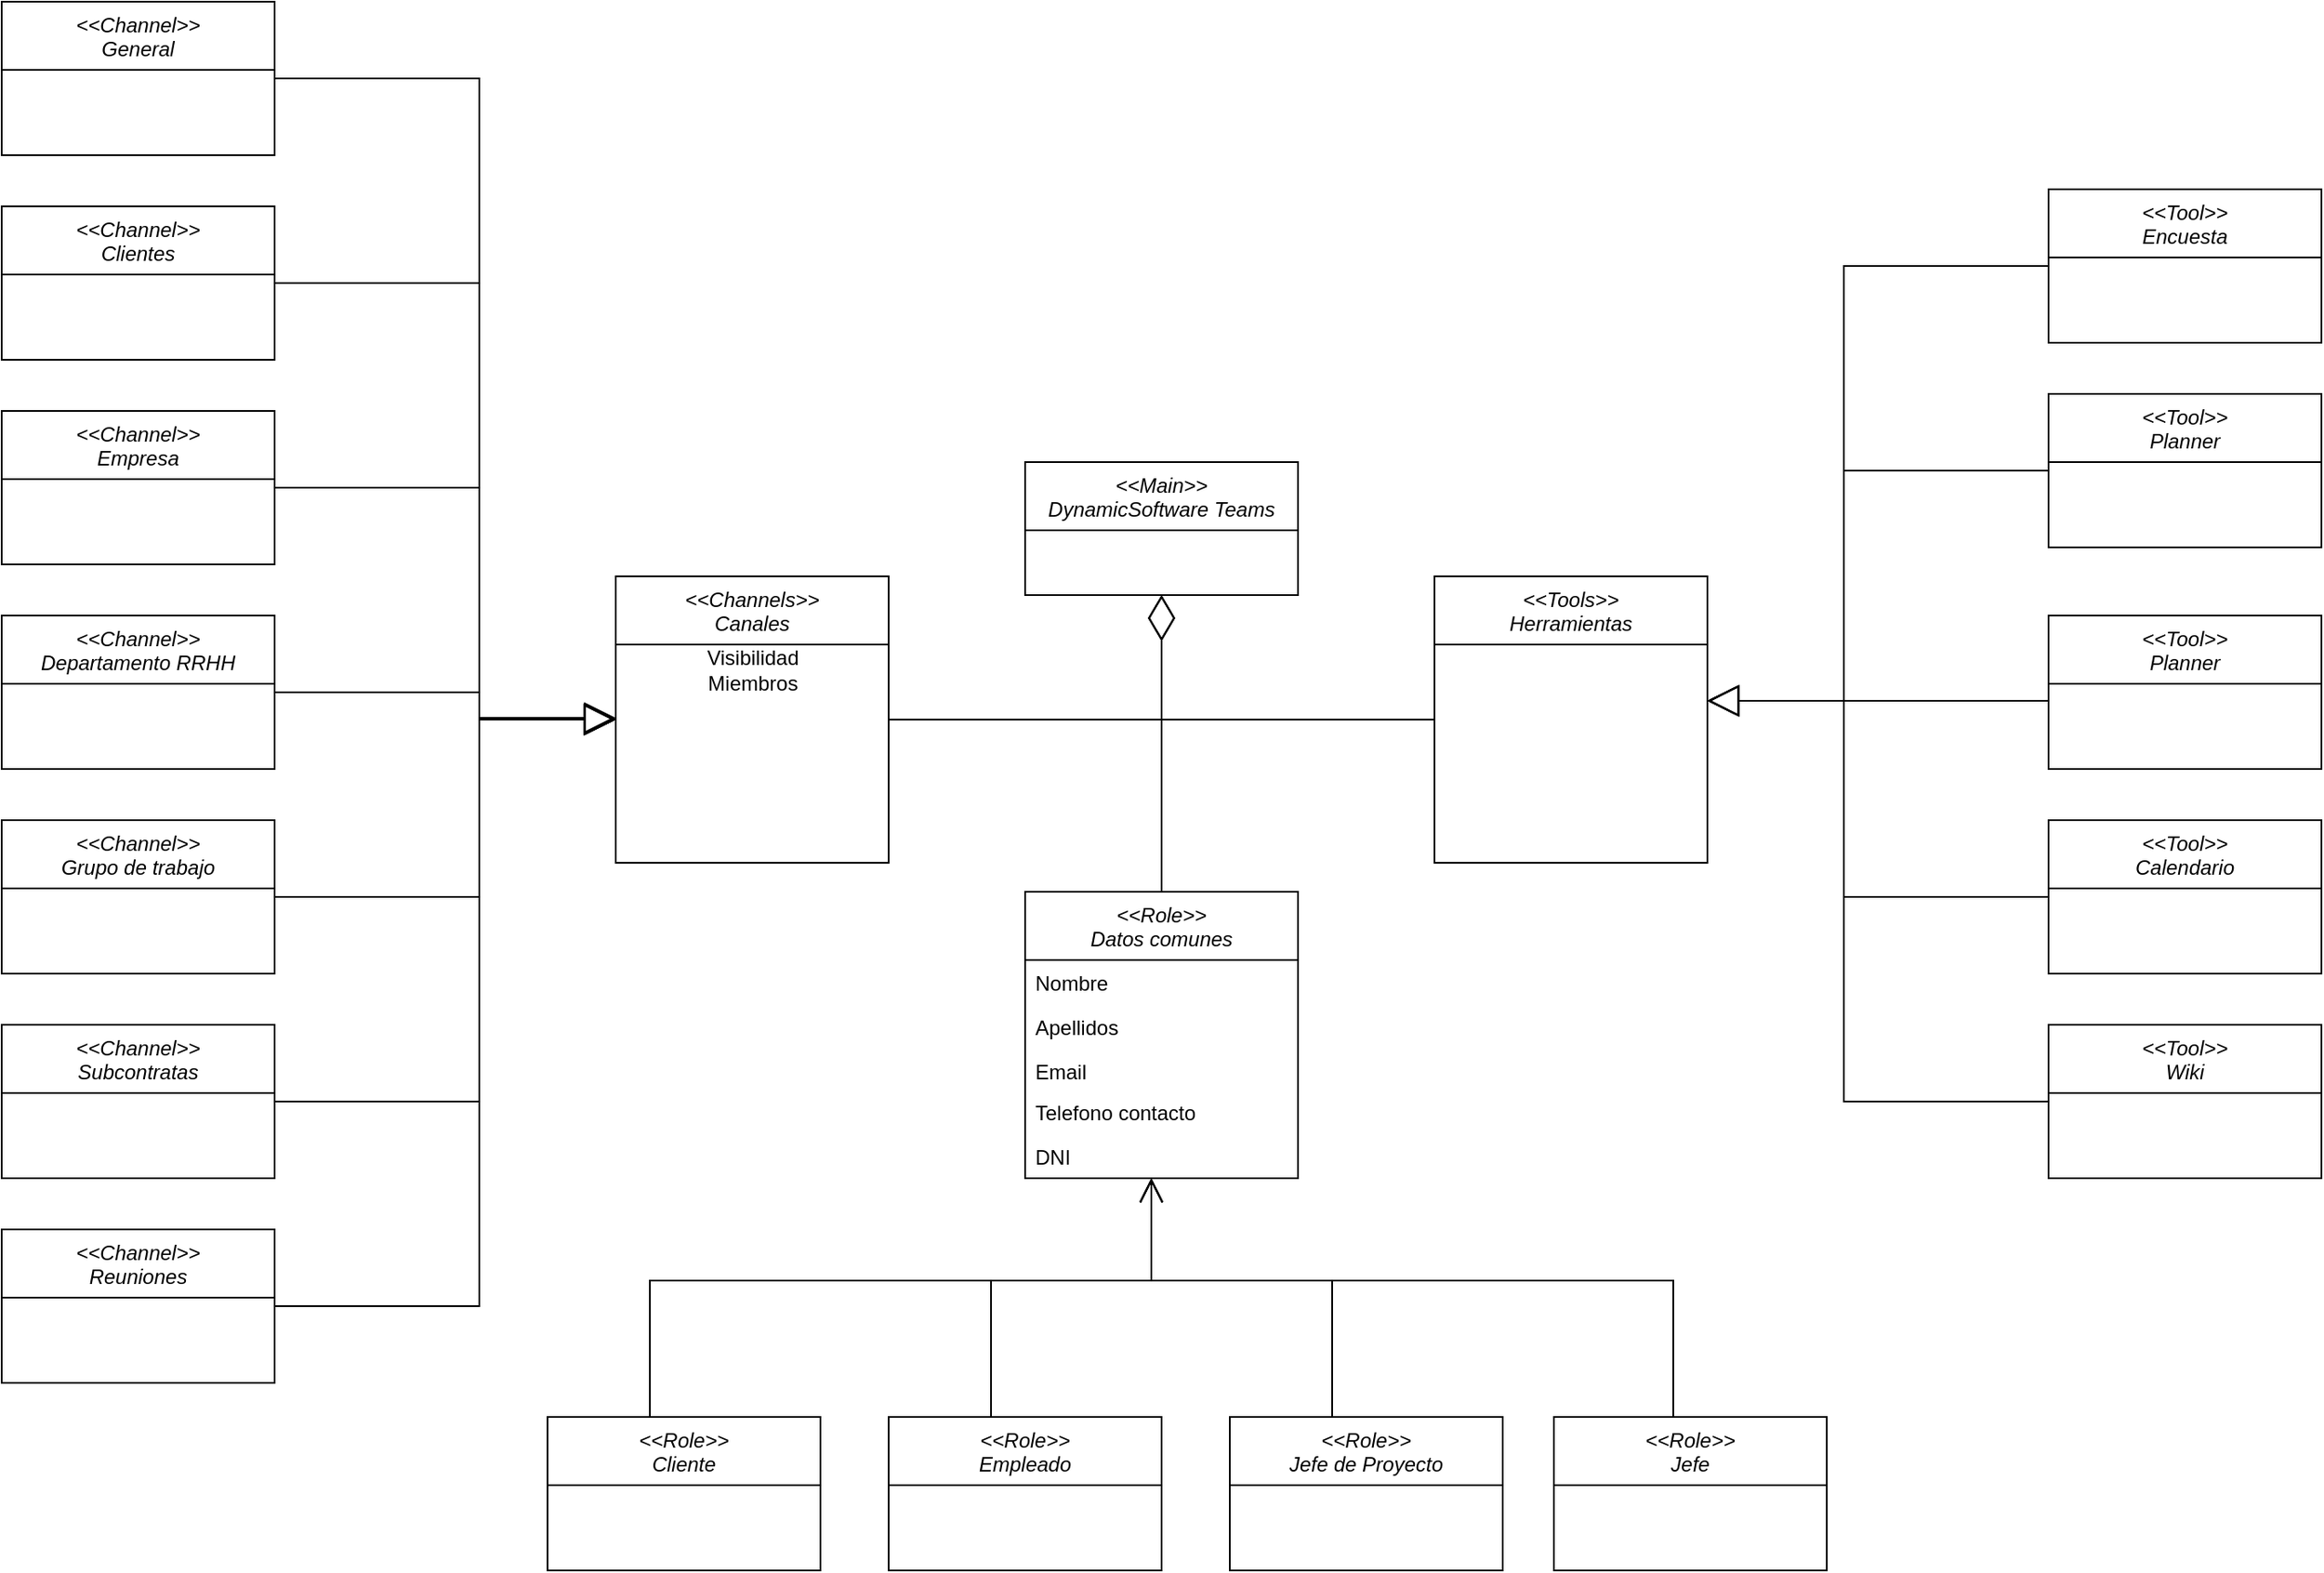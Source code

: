 <mxfile version="15.4.0" type="device"><diagram id="ZzZwg6WaCMsjXjhh16HV" name="Página-1"><mxGraphModel dx="1574" dy="770" grid="1" gridSize="10" guides="1" tooltips="1" connect="1" arrows="1" fold="1" page="1" pageScale="1" pageWidth="827" pageHeight="1169" math="0" shadow="0"><root><mxCell id="0"/><mxCell id="1" parent="0"/><mxCell id="_6fHCuCj6XweJxa0wExR-3" value="&lt;&lt;Channels&gt;&gt;&#10;Canales" style="swimlane;fontStyle=2;align=center;verticalAlign=top;childLayout=stackLayout;horizontal=1;startSize=40;horizontalStack=0;resizeParent=1;resizeLast=0;collapsible=1;marginBottom=0;rounded=0;shadow=0;strokeWidth=1;" vertex="1" parent="1"><mxGeometry x="480" y="417" width="160" height="168" as="geometry"><mxRectangle x="230" y="140" width="160" height="26" as="alternateBounds"/></mxGeometry></mxCell><mxCell id="_6fHCuCj6XweJxa0wExR-4" value="Visibilidad&lt;br&gt;Miembros" style="text;html=1;align=center;verticalAlign=middle;resizable=0;points=[];autosize=1;strokeColor=none;fillColor=none;" vertex="1" parent="_6fHCuCj6XweJxa0wExR-3"><mxGeometry y="40" width="160" height="30" as="geometry"/></mxCell><mxCell id="_6fHCuCj6XweJxa0wExR-5" value="&lt;&lt;Channel&gt;&gt;&#10;General" style="swimlane;fontStyle=2;align=center;verticalAlign=top;childLayout=stackLayout;horizontal=1;startSize=40;horizontalStack=0;resizeParent=1;resizeLast=0;collapsible=1;marginBottom=0;rounded=0;shadow=0;strokeWidth=1;" vertex="1" parent="1"><mxGeometry x="120" y="80" width="160" height="90" as="geometry"><mxRectangle x="230" y="140" width="160" height="26" as="alternateBounds"/></mxGeometry></mxCell><mxCell id="_6fHCuCj6XweJxa0wExR-6" value="&lt;&lt;Channel&gt;&gt;&#10;Clientes" style="swimlane;fontStyle=2;align=center;verticalAlign=top;childLayout=stackLayout;horizontal=1;startSize=40;horizontalStack=0;resizeParent=1;resizeLast=0;collapsible=1;marginBottom=0;rounded=0;shadow=0;strokeWidth=1;" vertex="1" parent="1"><mxGeometry x="120" y="200" width="160" height="90" as="geometry"><mxRectangle x="230" y="140" width="160" height="26" as="alternateBounds"/></mxGeometry></mxCell><mxCell id="_6fHCuCj6XweJxa0wExR-7" value="&lt;&lt;Channel&gt;&gt;&#10;Empresa" style="swimlane;fontStyle=2;align=center;verticalAlign=top;childLayout=stackLayout;horizontal=1;startSize=40;horizontalStack=0;resizeParent=1;resizeLast=0;collapsible=1;marginBottom=0;rounded=0;shadow=0;strokeWidth=1;" vertex="1" parent="1"><mxGeometry x="120" y="320" width="160" height="90" as="geometry"><mxRectangle x="230" y="140" width="160" height="26" as="alternateBounds"/></mxGeometry></mxCell><mxCell id="_6fHCuCj6XweJxa0wExR-8" value="&lt;&lt;Channel&gt;&gt;&#10;Reuniones" style="swimlane;fontStyle=2;align=center;verticalAlign=top;childLayout=stackLayout;horizontal=1;startSize=40;horizontalStack=0;resizeParent=1;resizeLast=0;collapsible=1;marginBottom=0;rounded=0;shadow=0;strokeWidth=1;" vertex="1" parent="1"><mxGeometry x="120" y="800" width="160" height="90" as="geometry"><mxRectangle x="230" y="140" width="160" height="26" as="alternateBounds"/></mxGeometry></mxCell><mxCell id="_6fHCuCj6XweJxa0wExR-9" value="&lt;&lt;Channel&gt;&gt;&#10;Subcontratas" style="swimlane;fontStyle=2;align=center;verticalAlign=top;childLayout=stackLayout;horizontal=1;startSize=40;horizontalStack=0;resizeParent=1;resizeLast=0;collapsible=1;marginBottom=0;rounded=0;shadow=0;strokeWidth=1;" vertex="1" parent="1"><mxGeometry x="120" y="680" width="160" height="90" as="geometry"><mxRectangle x="230" y="140" width="160" height="26" as="alternateBounds"/></mxGeometry></mxCell><mxCell id="_6fHCuCj6XweJxa0wExR-10" value="&lt;&lt;Channel&gt;&gt;&#10;Grupo de trabajo" style="swimlane;fontStyle=2;align=center;verticalAlign=top;childLayout=stackLayout;horizontal=1;startSize=40;horizontalStack=0;resizeParent=1;resizeLast=0;collapsible=1;marginBottom=0;rounded=0;shadow=0;strokeWidth=1;" vertex="1" parent="1"><mxGeometry x="120" y="560" width="160" height="90" as="geometry"><mxRectangle x="230" y="140" width="160" height="26" as="alternateBounds"/></mxGeometry></mxCell><mxCell id="_6fHCuCj6XweJxa0wExR-11" value="&lt;&lt;Channel&gt;&gt;&#10;Departamento RRHH" style="swimlane;fontStyle=2;align=center;verticalAlign=top;childLayout=stackLayout;horizontal=1;startSize=40;horizontalStack=0;resizeParent=1;resizeLast=0;collapsible=1;marginBottom=0;rounded=0;shadow=0;strokeWidth=1;" vertex="1" parent="1"><mxGeometry x="120" y="440" width="160" height="90" as="geometry"><mxRectangle x="230" y="140" width="160" height="26" as="alternateBounds"/></mxGeometry></mxCell><mxCell id="_6fHCuCj6XweJxa0wExR-12" value="" style="endArrow=block;endSize=16;endFill=0;html=1;rounded=0;edgeStyle=orthogonalEdgeStyle;" edge="1" parent="1" source="_6fHCuCj6XweJxa0wExR-11" target="_6fHCuCj6XweJxa0wExR-3"><mxGeometry x="0.5" y="60" width="160" relative="1" as="geometry"><mxPoint x="420" y="520" as="sourcePoint"/><mxPoint x="580" y="520" as="targetPoint"/><Array as="points"><mxPoint x="400" y="485"/><mxPoint x="400" y="501"/></Array><mxPoint as="offset"/></mxGeometry></mxCell><mxCell id="_6fHCuCj6XweJxa0wExR-13" value="" style="endArrow=block;endSize=16;endFill=0;html=1;rounded=0;edgeStyle=orthogonalEdgeStyle;" edge="1" parent="1" source="_6fHCuCj6XweJxa0wExR-7" target="_6fHCuCj6XweJxa0wExR-3"><mxGeometry width="160" relative="1" as="geometry"><mxPoint x="310" y="300" as="sourcePoint"/><mxPoint x="470" y="300" as="targetPoint"/><Array as="points"><mxPoint x="400" y="365"/><mxPoint x="400" y="501"/></Array></mxGeometry></mxCell><mxCell id="_6fHCuCj6XweJxa0wExR-14" value="" style="endArrow=block;endSize=16;endFill=0;html=1;rounded=0;edgeStyle=orthogonalEdgeStyle;" edge="1" parent="1" source="_6fHCuCj6XweJxa0wExR-6" target="_6fHCuCj6XweJxa0wExR-3"><mxGeometry width="160" relative="1" as="geometry"><mxPoint x="370" y="200" as="sourcePoint"/><mxPoint x="530" y="200" as="targetPoint"/><Array as="points"><mxPoint x="400" y="245"/><mxPoint x="400" y="500"/></Array></mxGeometry></mxCell><mxCell id="_6fHCuCj6XweJxa0wExR-15" value="" style="endArrow=block;endSize=16;endFill=0;html=1;rounded=0;edgeStyle=orthogonalEdgeStyle;" edge="1" parent="1" source="_6fHCuCj6XweJxa0wExR-5" target="_6fHCuCj6XweJxa0wExR-3"><mxGeometry width="160" relative="1" as="geometry"><mxPoint x="420" y="140" as="sourcePoint"/><mxPoint x="580" y="140" as="targetPoint"/><Array as="points"><mxPoint x="400" y="125"/><mxPoint x="400" y="501"/></Array></mxGeometry></mxCell><mxCell id="_6fHCuCj6XweJxa0wExR-18" value="" style="endArrow=block;endSize=16;endFill=0;html=1;rounded=0;edgeStyle=orthogonalEdgeStyle;" edge="1" parent="1" source="_6fHCuCj6XweJxa0wExR-9" target="_6fHCuCj6XweJxa0wExR-3"><mxGeometry width="160" relative="1" as="geometry"><mxPoint x="670" y="180" as="sourcePoint"/><mxPoint x="830" y="180" as="targetPoint"/><Array as="points"><mxPoint x="400" y="725"/><mxPoint x="400" y="501"/></Array></mxGeometry></mxCell><mxCell id="_6fHCuCj6XweJxa0wExR-19" value="" style="endArrow=block;endSize=16;endFill=0;html=1;rounded=0;edgeStyle=orthogonalEdgeStyle;" edge="1" parent="1" source="_6fHCuCj6XweJxa0wExR-8" target="_6fHCuCj6XweJxa0wExR-3"><mxGeometry width="160" relative="1" as="geometry"><mxPoint x="310" y="820" as="sourcePoint"/><mxPoint x="470" y="820" as="targetPoint"/><Array as="points"><mxPoint x="400" y="845"/><mxPoint x="400" y="501"/></Array></mxGeometry></mxCell><mxCell id="_6fHCuCj6XweJxa0wExR-20" value="" style="endArrow=block;endSize=16;endFill=0;html=1;rounded=0;edgeStyle=orthogonalEdgeStyle;" edge="1" parent="1" source="_6fHCuCj6XweJxa0wExR-10" target="_6fHCuCj6XweJxa0wExR-3"><mxGeometry width="160" relative="1" as="geometry"><mxPoint x="350" y="590" as="sourcePoint"/><mxPoint x="510" y="590" as="targetPoint"/><Array as="points"><mxPoint x="400" y="605"/><mxPoint x="400" y="501"/></Array></mxGeometry></mxCell><mxCell id="_6fHCuCj6XweJxa0wExR-22" value="&lt;&lt;Main&gt;&gt;&#10;DynamicSoftware Teams" style="swimlane;fontStyle=2;align=center;verticalAlign=top;childLayout=stackLayout;horizontal=1;startSize=40;horizontalStack=0;resizeParent=1;resizeLast=0;collapsible=1;marginBottom=0;rounded=0;shadow=0;strokeWidth=1;" vertex="1" parent="1"><mxGeometry x="720" y="350" width="160" height="78" as="geometry"><mxRectangle x="230" y="140" width="160" height="26" as="alternateBounds"/></mxGeometry></mxCell><mxCell id="_6fHCuCj6XweJxa0wExR-24" value="&lt;&lt;Tools&gt;&gt;&#10;Herramientas" style="swimlane;fontStyle=2;align=center;verticalAlign=top;childLayout=stackLayout;horizontal=1;startSize=40;horizontalStack=0;resizeParent=1;resizeLast=0;collapsible=1;marginBottom=0;rounded=0;shadow=0;strokeWidth=1;" vertex="1" parent="1"><mxGeometry x="960" y="417" width="160" height="168" as="geometry"><mxRectangle x="230" y="140" width="160" height="26" as="alternateBounds"/></mxGeometry></mxCell><mxCell id="_6fHCuCj6XweJxa0wExR-26" value="&lt;&lt;Tool&gt;&gt;&#10;Planner" style="swimlane;fontStyle=2;align=center;verticalAlign=top;childLayout=stackLayout;horizontal=1;startSize=40;horizontalStack=0;resizeParent=1;resizeLast=0;collapsible=1;marginBottom=0;rounded=0;shadow=0;strokeWidth=1;" vertex="1" parent="1"><mxGeometry x="1320" y="440" width="160" height="90" as="geometry"><mxRectangle x="230" y="140" width="160" height="26" as="alternateBounds"/></mxGeometry></mxCell><mxCell id="_6fHCuCj6XweJxa0wExR-27" value="&lt;&lt;Tool&gt;&gt;&#10;Calendario" style="swimlane;fontStyle=2;align=center;verticalAlign=top;childLayout=stackLayout;horizontal=1;startSize=40;horizontalStack=0;resizeParent=1;resizeLast=0;collapsible=1;marginBottom=0;rounded=0;shadow=0;strokeWidth=1;" vertex="1" parent="1"><mxGeometry x="1320" y="560" width="160" height="90" as="geometry"><mxRectangle x="230" y="140" width="160" height="26" as="alternateBounds"/></mxGeometry></mxCell><mxCell id="_6fHCuCj6XweJxa0wExR-28" value="&lt;&lt;Tool&gt;&gt;&#10;Wiki" style="swimlane;fontStyle=2;align=center;verticalAlign=top;childLayout=stackLayout;horizontal=1;startSize=40;horizontalStack=0;resizeParent=1;resizeLast=0;collapsible=1;marginBottom=0;rounded=0;shadow=0;strokeWidth=1;" vertex="1" parent="1"><mxGeometry x="1320" y="680" width="160" height="90" as="geometry"><mxRectangle x="230" y="140" width="160" height="26" as="alternateBounds"/></mxGeometry></mxCell><mxCell id="_6fHCuCj6XweJxa0wExR-29" value="&lt;&lt;Tool&gt;&gt;&#10;Planner" style="swimlane;fontStyle=2;align=center;verticalAlign=top;childLayout=stackLayout;horizontal=1;startSize=40;horizontalStack=0;resizeParent=1;resizeLast=0;collapsible=1;marginBottom=0;rounded=0;shadow=0;strokeWidth=1;" vertex="1" parent="1"><mxGeometry x="1320" y="310" width="160" height="90" as="geometry"><mxRectangle x="230" y="140" width="160" height="26" as="alternateBounds"/></mxGeometry></mxCell><mxCell id="_6fHCuCj6XweJxa0wExR-31" value="&lt;&lt;Tool&gt;&gt;&#10;Encuesta" style="swimlane;fontStyle=2;align=center;verticalAlign=top;childLayout=stackLayout;horizontal=1;startSize=40;horizontalStack=0;resizeParent=1;resizeLast=0;collapsible=1;marginBottom=0;rounded=0;shadow=0;strokeWidth=1;" vertex="1" parent="1"><mxGeometry x="1320" y="190" width="160" height="90" as="geometry"><mxRectangle x="230" y="140" width="160" height="26" as="alternateBounds"/></mxGeometry></mxCell><mxCell id="_6fHCuCj6XweJxa0wExR-32" value="" style="endArrow=block;endSize=16;endFill=0;html=1;rounded=0;edgeStyle=orthogonalEdgeStyle;" edge="1" parent="1" source="_6fHCuCj6XweJxa0wExR-31" target="_6fHCuCj6XweJxa0wExR-24"><mxGeometry width="160" relative="1" as="geometry"><mxPoint x="1150" y="360" as="sourcePoint"/><mxPoint x="1310" y="360" as="targetPoint"/><Array as="points"><mxPoint x="1200" y="235"/><mxPoint x="1200" y="490"/></Array></mxGeometry></mxCell><mxCell id="_6fHCuCj6XweJxa0wExR-33" value="" style="endArrow=block;endSize=16;endFill=0;html=1;rounded=0;edgeStyle=orthogonalEdgeStyle;" edge="1" parent="1" source="_6fHCuCj6XweJxa0wExR-29" target="_6fHCuCj6XweJxa0wExR-24"><mxGeometry width="160" relative="1" as="geometry"><mxPoint x="1160" y="370" as="sourcePoint"/><mxPoint x="1320" y="370" as="targetPoint"/><Array as="points"><mxPoint x="1200" y="355"/><mxPoint x="1200" y="490"/></Array></mxGeometry></mxCell><mxCell id="_6fHCuCj6XweJxa0wExR-34" value="" style="endArrow=block;endSize=16;endFill=0;html=1;rounded=0;edgeStyle=orthogonalEdgeStyle;" edge="1" parent="1" source="_6fHCuCj6XweJxa0wExR-26" target="_6fHCuCj6XweJxa0wExR-24"><mxGeometry width="160" relative="1" as="geometry"><mxPoint x="1170" y="380" as="sourcePoint"/><mxPoint x="1330" y="380" as="targetPoint"/><Array as="points"><mxPoint x="1180" y="490"/><mxPoint x="1180" y="490"/></Array></mxGeometry></mxCell><mxCell id="_6fHCuCj6XweJxa0wExR-35" value="" style="endArrow=block;endSize=16;endFill=0;html=1;rounded=0;edgeStyle=orthogonalEdgeStyle;" edge="1" parent="1" source="_6fHCuCj6XweJxa0wExR-27" target="_6fHCuCj6XweJxa0wExR-24"><mxGeometry width="160" relative="1" as="geometry"><mxPoint x="1180" y="390" as="sourcePoint"/><mxPoint x="1340" y="390" as="targetPoint"/><Array as="points"><mxPoint x="1200" y="605"/><mxPoint x="1200" y="490"/></Array></mxGeometry></mxCell><mxCell id="_6fHCuCj6XweJxa0wExR-36" value="" style="endArrow=block;endSize=16;endFill=0;html=1;rounded=0;edgeStyle=orthogonalEdgeStyle;" edge="1" parent="1" source="_6fHCuCj6XweJxa0wExR-28" target="_6fHCuCj6XweJxa0wExR-24"><mxGeometry width="160" relative="1" as="geometry"><mxPoint x="1190" y="400" as="sourcePoint"/><mxPoint x="1350" y="400" as="targetPoint"/><Array as="points"><mxPoint x="1200" y="725"/><mxPoint x="1200" y="490"/></Array></mxGeometry></mxCell><mxCell id="_6fHCuCj6XweJxa0wExR-37" value="&lt;&lt;Role&gt;&gt;&#10;Datos comunes" style="swimlane;fontStyle=2;align=center;verticalAlign=top;childLayout=stackLayout;horizontal=1;startSize=40;horizontalStack=0;resizeParent=1;resizeLast=0;collapsible=1;marginBottom=0;rounded=0;shadow=0;strokeWidth=1;" vertex="1" parent="1"><mxGeometry x="720" y="602" width="160" height="168" as="geometry"><mxRectangle x="230" y="140" width="160" height="26" as="alternateBounds"/></mxGeometry></mxCell><mxCell id="_6fHCuCj6XweJxa0wExR-38" value="Nombre" style="text;align=left;verticalAlign=top;spacingLeft=4;spacingRight=4;overflow=hidden;rotatable=0;points=[[0,0.5],[1,0.5]];portConstraint=eastwest;" vertex="1" parent="_6fHCuCj6XweJxa0wExR-37"><mxGeometry y="40" width="160" height="26" as="geometry"/></mxCell><mxCell id="_6fHCuCj6XweJxa0wExR-39" value="Apellidos" style="text;align=left;verticalAlign=top;spacingLeft=4;spacingRight=4;overflow=hidden;rotatable=0;points=[[0,0.5],[1,0.5]];portConstraint=eastwest;rounded=0;shadow=0;html=0;" vertex="1" parent="_6fHCuCj6XweJxa0wExR-37"><mxGeometry y="66" width="160" height="26" as="geometry"/></mxCell><mxCell id="_6fHCuCj6XweJxa0wExR-40" value="Email " style="text;align=left;verticalAlign=top;spacingLeft=4;spacingRight=4;overflow=hidden;rotatable=0;points=[[0,0.5],[1,0.5]];portConstraint=eastwest;rounded=0;shadow=0;html=0;" vertex="1" parent="_6fHCuCj6XweJxa0wExR-37"><mxGeometry y="92" width="160" height="24" as="geometry"/></mxCell><mxCell id="_6fHCuCj6XweJxa0wExR-41" value="Telefono contacto" style="text;align=left;verticalAlign=top;spacingLeft=4;spacingRight=4;overflow=hidden;rotatable=0;points=[[0,0.5],[1,0.5]];portConstraint=eastwest;rounded=0;shadow=0;html=0;" vertex="1" parent="_6fHCuCj6XweJxa0wExR-37"><mxGeometry y="116" width="160" height="26" as="geometry"/></mxCell><mxCell id="_6fHCuCj6XweJxa0wExR-42" value="DNI" style="text;align=left;verticalAlign=top;spacingLeft=4;spacingRight=4;overflow=hidden;rotatable=0;points=[[0,0.5],[1,0.5]];portConstraint=eastwest;rounded=0;shadow=0;html=0;" vertex="1" parent="_6fHCuCj6XweJxa0wExR-37"><mxGeometry y="142" width="160" height="26" as="geometry"/></mxCell><mxCell id="_6fHCuCj6XweJxa0wExR-43" value="&lt;&lt;Role&gt;&gt;&#10;Cliente" style="swimlane;fontStyle=2;align=center;verticalAlign=top;childLayout=stackLayout;horizontal=1;startSize=40;horizontalStack=0;resizeParent=1;resizeLast=0;collapsible=1;marginBottom=0;rounded=0;shadow=0;strokeWidth=1;" vertex="1" parent="1"><mxGeometry x="440" y="910" width="160" height="90" as="geometry"><mxRectangle x="230" y="140" width="160" height="26" as="alternateBounds"/></mxGeometry></mxCell><mxCell id="_6fHCuCj6XweJxa0wExR-44" value="&lt;&lt;Role&gt;&gt;&#10;Empleado" style="swimlane;fontStyle=2;align=center;verticalAlign=top;childLayout=stackLayout;horizontal=1;startSize=40;horizontalStack=0;resizeParent=1;resizeLast=0;collapsible=1;marginBottom=0;rounded=0;shadow=0;strokeWidth=1;" vertex="1" parent="1"><mxGeometry x="640" y="910" width="160" height="90" as="geometry"><mxRectangle x="230" y="140" width="160" height="26" as="alternateBounds"/></mxGeometry></mxCell><mxCell id="_6fHCuCj6XweJxa0wExR-45" value="&lt;&lt;Role&gt;&gt;&#10;Jefe de Proyecto" style="swimlane;fontStyle=2;align=center;verticalAlign=top;childLayout=stackLayout;horizontal=1;startSize=40;horizontalStack=0;resizeParent=1;resizeLast=0;collapsible=1;marginBottom=0;rounded=0;shadow=0;strokeWidth=1;" vertex="1" parent="1"><mxGeometry x="840" y="910" width="160" height="90" as="geometry"><mxRectangle x="230" y="140" width="160" height="26" as="alternateBounds"/></mxGeometry></mxCell><mxCell id="_6fHCuCj6XweJxa0wExR-46" value="" style="endArrow=open;endFill=1;endSize=12;html=1;rounded=0;edgeStyle=orthogonalEdgeStyle;" edge="1" parent="1" source="_6fHCuCj6XweJxa0wExR-43" target="_6fHCuCj6XweJxa0wExR-37"><mxGeometry width="160" relative="1" as="geometry"><mxPoint x="440" y="760" as="sourcePoint"/><mxPoint x="600" y="760" as="targetPoint"/><Array as="points"><mxPoint x="500" y="830"/><mxPoint x="794" y="830"/></Array></mxGeometry></mxCell><mxCell id="_6fHCuCj6XweJxa0wExR-47" value="" style="endArrow=open;endFill=1;endSize=12;html=1;rounded=0;edgeStyle=orthogonalEdgeStyle;" edge="1" parent="1" source="_6fHCuCj6XweJxa0wExR-44" target="_6fHCuCj6XweJxa0wExR-37"><mxGeometry width="160" relative="1" as="geometry"><mxPoint x="730" y="880" as="sourcePoint"/><mxPoint x="890" y="880" as="targetPoint"/><Array as="points"><mxPoint x="700" y="830"/><mxPoint x="794" y="830"/></Array></mxGeometry></mxCell><mxCell id="_6fHCuCj6XweJxa0wExR-48" value="" style="endArrow=open;endFill=1;endSize=12;html=1;rounded=0;edgeStyle=orthogonalEdgeStyle;" edge="1" parent="1" source="_6fHCuCj6XweJxa0wExR-45" target="_6fHCuCj6XweJxa0wExR-37"><mxGeometry width="160" relative="1" as="geometry"><mxPoint x="780" y="820" as="sourcePoint"/><mxPoint x="940" y="820" as="targetPoint"/><Array as="points"><mxPoint x="900" y="830"/><mxPoint x="794" y="830"/></Array></mxGeometry></mxCell><mxCell id="_6fHCuCj6XweJxa0wExR-49" value="&lt;&lt;Role&gt;&gt;&#10;Jefe" style="swimlane;fontStyle=2;align=center;verticalAlign=top;childLayout=stackLayout;horizontal=1;startSize=40;horizontalStack=0;resizeParent=1;resizeLast=0;collapsible=1;marginBottom=0;rounded=0;shadow=0;strokeWidth=1;" vertex="1" parent="1"><mxGeometry x="1030" y="910" width="160" height="90" as="geometry"><mxRectangle x="230" y="140" width="160" height="26" as="alternateBounds"/></mxGeometry></mxCell><mxCell id="_6fHCuCj6XweJxa0wExR-50" value="" style="endArrow=open;endFill=1;endSize=12;html=1;rounded=0;edgeStyle=orthogonalEdgeStyle;" edge="1" parent="1" target="_6fHCuCj6XweJxa0wExR-37"><mxGeometry width="160" relative="1" as="geometry"><mxPoint x="1100" y="910" as="sourcePoint"/><mxPoint x="1190" y="800" as="targetPoint"/><Array as="points"><mxPoint x="1100" y="830"/><mxPoint x="794" y="830"/></Array></mxGeometry></mxCell><mxCell id="_6fHCuCj6XweJxa0wExR-51" value="" style="endArrow=diamondThin;endFill=0;endSize=24;html=1;rounded=0;edgeStyle=orthogonalEdgeStyle;" edge="1" parent="1" source="_6fHCuCj6XweJxa0wExR-37" target="_6fHCuCj6XweJxa0wExR-22"><mxGeometry width="160" relative="1" as="geometry"><mxPoint x="690" y="580" as="sourcePoint"/><mxPoint x="850" y="580" as="targetPoint"/></mxGeometry></mxCell><mxCell id="_6fHCuCj6XweJxa0wExR-52" value="" style="endArrow=diamondThin;endFill=0;endSize=24;html=1;rounded=0;edgeStyle=orthogonalEdgeStyle;" edge="1" parent="1" source="_6fHCuCj6XweJxa0wExR-3" target="_6fHCuCj6XweJxa0wExR-22"><mxGeometry width="160" relative="1" as="geometry"><mxPoint x="720" y="510" as="sourcePoint"/><mxPoint x="880" y="510" as="targetPoint"/><Array as="points"><mxPoint x="800" y="501"/></Array></mxGeometry></mxCell><mxCell id="_6fHCuCj6XweJxa0wExR-53" value="" style="endArrow=diamondThin;endFill=0;endSize=24;html=1;rounded=0;edgeStyle=orthogonalEdgeStyle;" edge="1" parent="1" source="_6fHCuCj6XweJxa0wExR-24" target="_6fHCuCj6XweJxa0wExR-22"><mxGeometry width="160" relative="1" as="geometry"><mxPoint x="790" y="550" as="sourcePoint"/><mxPoint x="950" y="550" as="targetPoint"/><Array as="points"><mxPoint x="800" y="501"/></Array></mxGeometry></mxCell></root></mxGraphModel></diagram></mxfile>